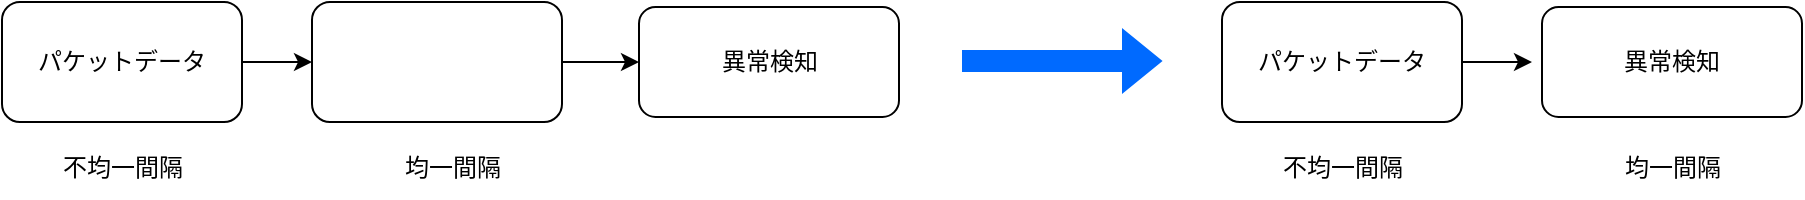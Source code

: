 <mxfile version="22.1.7" type="github">
  <diagram name="ページ1" id="X3-Z0Ys2LcMTCWlcmlNY">
    <mxGraphModel dx="1224" dy="776" grid="1" gridSize="10" guides="1" tooltips="1" connect="1" arrows="1" fold="1" page="1" pageScale="1" pageWidth="827" pageHeight="1169" math="0" shadow="0">
      <root>
        <mxCell id="0" />
        <mxCell id="1" parent="0" />
        <mxCell id="h8hSHoQpXSS6d47UH3lF-1" value="" style="edgeStyle=orthogonalEdgeStyle;rounded=0;orthogonalLoop=1;jettySize=auto;html=1;" edge="1" parent="1" source="h8hSHoQpXSS6d47UH3lF-2" target="h8hSHoQpXSS6d47UH3lF-9">
          <mxGeometry relative="1" as="geometry" />
        </mxCell>
        <mxCell id="h8hSHoQpXSS6d47UH3lF-2" value="パケットデータ" style="rounded=1;whiteSpace=wrap;html=1;" vertex="1" parent="1">
          <mxGeometry x="30" y="360" width="120" height="60" as="geometry" />
        </mxCell>
        <mxCell id="h8hSHoQpXSS6d47UH3lF-30" style="edgeStyle=orthogonalEdgeStyle;rounded=0;orthogonalLoop=1;jettySize=auto;html=1;exitX=1;exitY=0.5;exitDx=0;exitDy=0;entryX=1;entryY=0.5;entryDx=0;entryDy=0;" edge="1" parent="1" source="h8hSHoQpXSS6d47UH3lF-9" target="h8hSHoQpXSS6d47UH3lF-9">
          <mxGeometry relative="1" as="geometry" />
        </mxCell>
        <mxCell id="h8hSHoQpXSS6d47UH3lF-32" value="" style="edgeStyle=orthogonalEdgeStyle;rounded=0;orthogonalLoop=1;jettySize=auto;html=1;" edge="1" parent="1" source="h8hSHoQpXSS6d47UH3lF-9" target="h8hSHoQpXSS6d47UH3lF-28">
          <mxGeometry relative="1" as="geometry" />
        </mxCell>
        <mxCell id="h8hSHoQpXSS6d47UH3lF-9" value="" style="whiteSpace=wrap;html=1;rounded=1;" vertex="1" parent="1">
          <mxGeometry x="185" y="360" width="125" height="60" as="geometry" />
        </mxCell>
        <mxCell id="h8hSHoQpXSS6d47UH3lF-10" value="不均一間隔" style="text;html=1;align=center;verticalAlign=middle;resizable=0;points=[];autosize=1;strokeColor=none;fillColor=none;" vertex="1" parent="1">
          <mxGeometry x="50" y="428" width="80" height="30" as="geometry" />
        </mxCell>
        <mxCell id="h8hSHoQpXSS6d47UH3lF-11" value="均一間隔" style="text;html=1;align=center;verticalAlign=middle;resizable=0;points=[];autosize=1;strokeColor=none;fillColor=none;" vertex="1" parent="1">
          <mxGeometry x="220" y="428" width="70" height="30" as="geometry" />
        </mxCell>
        <mxCell id="h8hSHoQpXSS6d47UH3lF-28" value="異常検知" style="whiteSpace=wrap;html=1;rounded=1;" vertex="1" parent="1">
          <mxGeometry x="348.5" y="362.5" width="130" height="55" as="geometry" />
        </mxCell>
        <mxCell id="h8hSHoQpXSS6d47UH3lF-33" value="" style="edgeStyle=orthogonalEdgeStyle;rounded=0;orthogonalLoop=1;jettySize=auto;html=1;" edge="1" parent="1" source="h8hSHoQpXSS6d47UH3lF-34">
          <mxGeometry relative="1" as="geometry">
            <mxPoint x="795" y="390" as="targetPoint" />
          </mxGeometry>
        </mxCell>
        <mxCell id="h8hSHoQpXSS6d47UH3lF-34" value="パケットデータ" style="rounded=1;whiteSpace=wrap;html=1;" vertex="1" parent="1">
          <mxGeometry x="640" y="360" width="120" height="60" as="geometry" />
        </mxCell>
        <mxCell id="h8hSHoQpXSS6d47UH3lF-35" style="edgeStyle=orthogonalEdgeStyle;rounded=0;orthogonalLoop=1;jettySize=auto;html=1;exitX=1;exitY=0.5;exitDx=0;exitDy=0;entryX=1;entryY=0.5;entryDx=0;entryDy=0;" edge="1" parent="1">
          <mxGeometry relative="1" as="geometry">
            <mxPoint x="920" y="390" as="sourcePoint" />
            <mxPoint x="920" y="390" as="targetPoint" />
          </mxGeometry>
        </mxCell>
        <mxCell id="h8hSHoQpXSS6d47UH3lF-38" value="不均一間隔" style="text;html=1;align=center;verticalAlign=middle;resizable=0;points=[];autosize=1;strokeColor=none;fillColor=none;" vertex="1" parent="1">
          <mxGeometry x="660" y="428" width="80" height="30" as="geometry" />
        </mxCell>
        <mxCell id="h8hSHoQpXSS6d47UH3lF-39" value="均一間隔" style="text;html=1;align=center;verticalAlign=middle;resizable=0;points=[];autosize=1;strokeColor=none;fillColor=none;" vertex="1" parent="1">
          <mxGeometry x="830" y="428" width="70" height="30" as="geometry" />
        </mxCell>
        <mxCell id="h8hSHoQpXSS6d47UH3lF-40" value="異常検知" style="whiteSpace=wrap;html=1;rounded=1;" vertex="1" parent="1">
          <mxGeometry x="800" y="362.5" width="130" height="55" as="geometry" />
        </mxCell>
        <mxCell id="h8hSHoQpXSS6d47UH3lF-41" value="" style="shape=flexArrow;endArrow=classic;html=1;rounded=0;fillColor=#006aff;strokeColor=#006aff;" edge="1" parent="1">
          <mxGeometry width="50" height="50" relative="1" as="geometry">
            <mxPoint x="510" y="389.5" as="sourcePoint" />
            <mxPoint x="610" y="389.5" as="targetPoint" />
          </mxGeometry>
        </mxCell>
      </root>
    </mxGraphModel>
  </diagram>
</mxfile>
